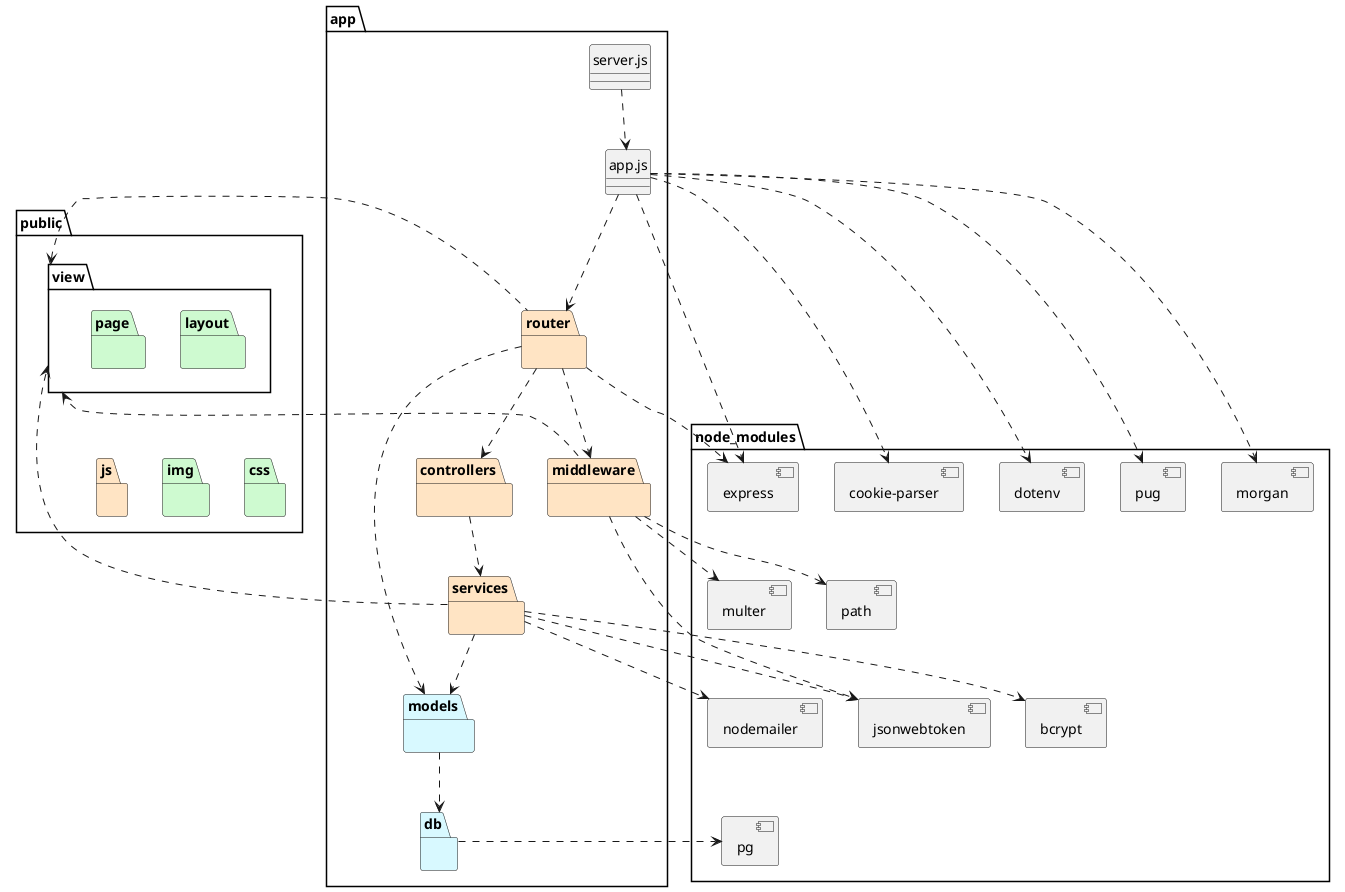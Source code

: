 @startuml
skinparam style strictuml
allow_mixing

package app {
    class "server.js" as serverJS
    class "app.js" as appJS
    package router #bisque {}
    package middleware #bisque {}
    package controllers #bisque {}
    package models #d8f9ff {}
    package services #bisque {}
    package db #d8f9ff {}
}

package public{
    package css #cefad0 {}
    package img #cefad0 {}
    package js #bisque {}
    package view{
        package layout #cefad0 {}
        package page #cefad0 {}
    }
}

package node_modules{
    component express
    component multer
    component path
    component nodemailer
    component jsonwebtoken
    component bcrypt
    component morgan
    component [cookie-parser] as cookieParser
    component pg
    component dotenv
    component pug
}

serverJS .d.> appJS

appJS .d.> router
appJS .[hidden].> db
appJS ..> morgan
appJS ..> cookieParser
appJS ..> express
appJS ..> dotenv
appJS ..> pug
appJS .[hidden]left.> public.view

router .left.> public.view
router ..> express
router ..> middleware
router ..> controllers
router ..> models

middleware ..> multer
middleware ..> path
middleware ..> jsonwebtoken
middleware .left.> public.view

controllers ..> services

services ..> models
services ..> nodemailer
services ..> jsonwebtoken
services ..> bcrypt
services ..> view

models ..> db
db .right.> pg

view .[hidden]down.> css
css .[hidden]left.> img
img .[hidden]left.> js

express .[hidden]left.> morgan
morgan .[hidden]left.> cookieParser
cookieParser .[hidden]left.> dotenv
dotenv .[hidden]left.> pug

express .[hidden]down.> path
multer .[hidden]left.> path

multer .[hidden]down.> bcrypt
bcrypt .[hidden]left.> nodemailer
nodemailer .[hidden]left.> jsonwebtoken

nodemailer .[hidden]down.> pg
@enduml